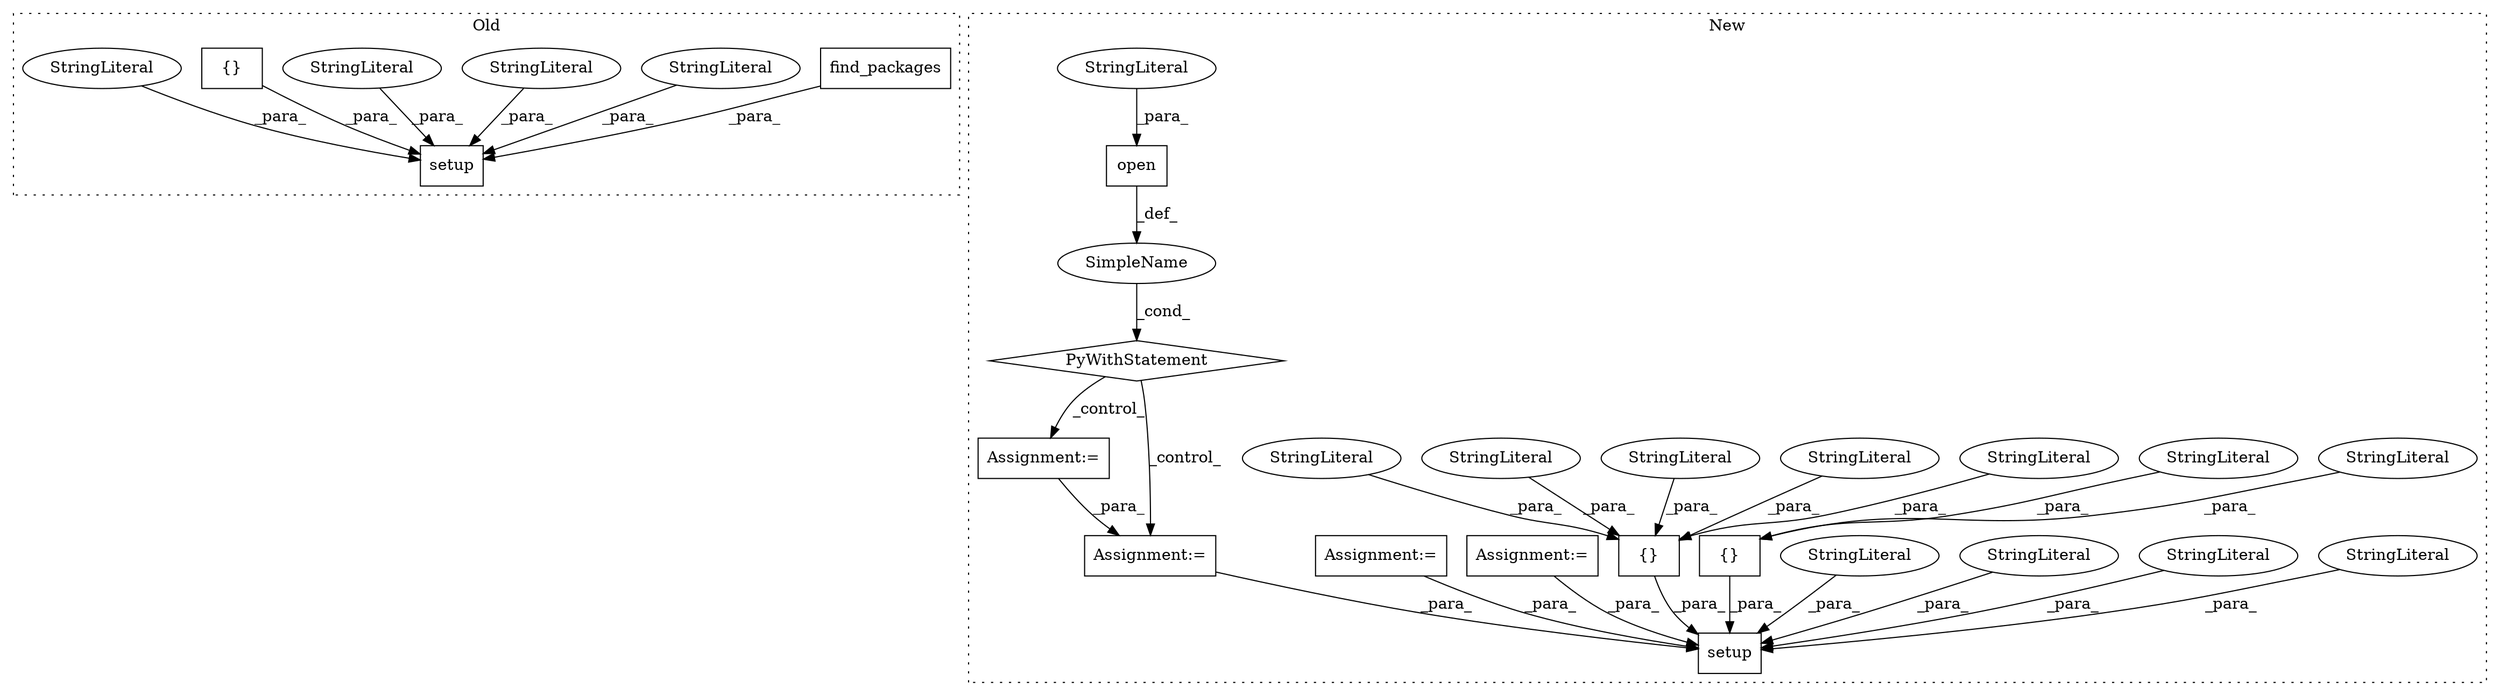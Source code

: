 digraph G {
subgraph cluster0 {
1 [label="find_packages" a="32" s="305" l="15" shape="box"];
3 [label="setup" a="32" s="116,320" l="6,1" shape="box"];
4 [label="StringLiteral" a="45" s="135" l="8" shape="ellipse"];
5 [label="StringLiteral" a="45" s="122" l="12" shape="ellipse"];
10 [label="StringLiteral" a="45" s="144" l="34" shape="ellipse"];
12 [label="{}" a="4" s="301" l="2" shape="box"];
18 [label="StringLiteral" a="45" s="179" l="12" shape="ellipse"];
label = "Old";
style="dotted";
}
subgraph cluster1 {
2 [label="setup" a="32" s="746,1220" l="6,1" shape="box"];
6 [label="StringLiteral" a="45" s="835" l="15" shape="ellipse"];
7 [label="StringLiteral" a="45" s="805" l="12" shape="ellipse"];
8 [label="{}" a="4" s="429,521" l="1,1" shape="box"];
9 [label="StringLiteral" a="45" s="752" l="12" shape="ellipse"];
11 [label="StringLiteral" a="45" s="785" l="15" shape="ellipse"];
13 [label="StringLiteral" a="45" s="470" l="14" shape="ellipse"];
14 [label="{}" a="4" s="956,1219" l="1,1" shape="box"];
15 [label="StringLiteral" a="45" s="957" l="37" shape="ellipse"];
16 [label="StringLiteral" a="45" s="430" l="7" shape="ellipse"];
17 [label="StringLiteral" a="45" s="459" l="10" shape="ellipse"];
19 [label="StringLiteral" a="45" s="1066" l="39" shape="ellipse"];
20 [label="StringLiteral" a="45" s="451" l="7" shape="ellipse"];
21 [label="StringLiteral" a="45" s="485" l="14" shape="ellipse"];
22 [label="Assignment:=" a="7" s="713" l="1" shape="box"];
23 [label="SimpleName" a="42" s="" l="" shape="ellipse"];
24 [label="PyWithStatement" a="104" s="641,672" l="10,2" shape="diamond"];
25 [label="Assignment:=" a="7" s="687" l="2" shape="box"];
26 [label="Assignment:=" a="7" s="542" l="1" shape="box"];
27 [label="Assignment:=" a="7" s="337" l="1" shape="box"];
28 [label="open" a="32" s="651,671" l="5,1" shape="box"];
29 [label="StringLiteral" a="45" s="668" l="3" shape="ellipse"];
label = "New";
style="dotted";
}
1 -> 3 [label="_para_"];
4 -> 3 [label="_para_"];
5 -> 3 [label="_para_"];
6 -> 2 [label="_para_"];
7 -> 2 [label="_para_"];
8 -> 2 [label="_para_"];
9 -> 2 [label="_para_"];
10 -> 3 [label="_para_"];
11 -> 2 [label="_para_"];
12 -> 3 [label="_para_"];
13 -> 8 [label="_para_"];
14 -> 2 [label="_para_"];
15 -> 14 [label="_para_"];
16 -> 8 [label="_para_"];
17 -> 8 [label="_para_"];
18 -> 3 [label="_para_"];
19 -> 14 [label="_para_"];
20 -> 8 [label="_para_"];
21 -> 8 [label="_para_"];
22 -> 2 [label="_para_"];
23 -> 24 [label="_cond_"];
24 -> 22 [label="_control_"];
24 -> 25 [label="_control_"];
25 -> 22 [label="_para_"];
26 -> 2 [label="_para_"];
27 -> 2 [label="_para_"];
28 -> 23 [label="_def_"];
29 -> 28 [label="_para_"];
}